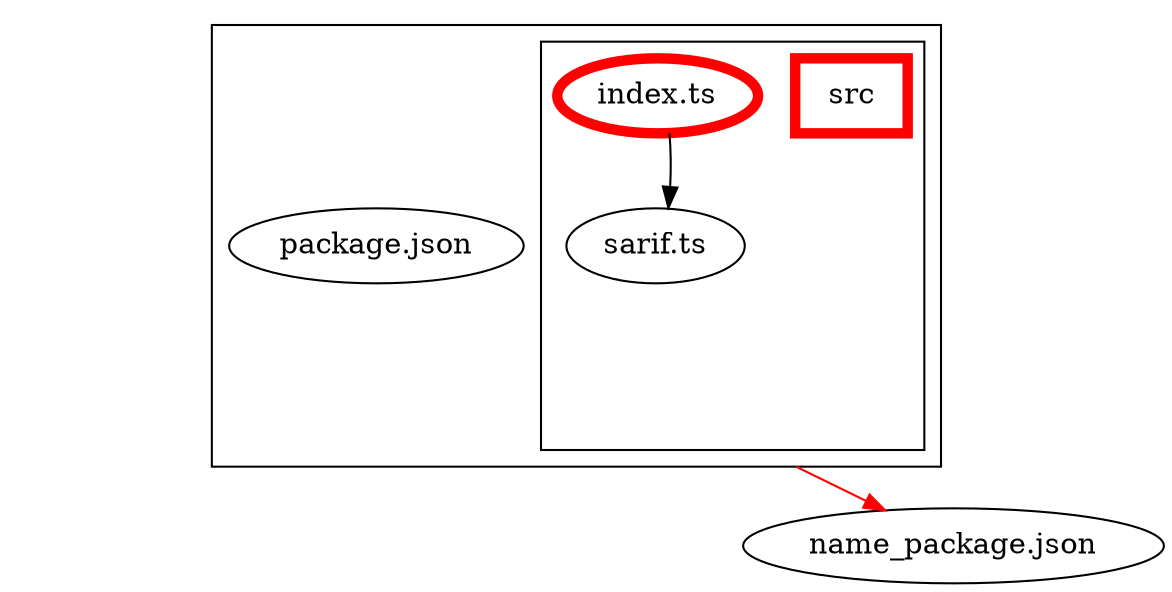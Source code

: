 digraph "dependency-graph-[object Object]" {
  compound = true;
  "dependency-graph-[object Object]" [
    style = "invis";
  ];
  "src/sarif.ts";
  "package.json";
  "exit_src";
  "name_package.json";
  subgraph "cluster_src" {
    color = "#000000";
    label = "";
    "name_src" [
      penwidth = 5;
      shape = "rectangle";
      color = "#ff0000";
      label = "src";
    ];
    "exit_src" [
      style = "invis";
    ];
    "package.json" [
      label = "package.json";
    ];
    subgraph "cluster_src" {
      color = "#000000";
      label = "";
      "name_src" [
        penwidth = 5;
        shape = "rectangle";
        color = "#ff0000";
        label = "src";
      ];
      "exit_src" [
        style = "invis";
      ];
      "src/index.ts" [
        label = "index.ts";
        color = "#ff0000";
        penwidth = 5;
      ];
      "src/sarif.ts" [
        label = "sarif.ts";
      ];
      "src/index.ts" -> "exit_src" [
        style = "invis";
      ];
      "src/sarif.ts" -> "exit_src" [
        style = "invis";
      ];
    }
    "package.json" -> "exit_src" [
      style = "invis";
    ];
    "exit_src" -> "exit_src" [
      style = "invis";
    ];
    "exit_src" -> "exit_src" [
      style = "invis";
    ];
  }
  "exit_src" -> "dependency-graph-[object Object]" [
    style = "invis";
  ];
  "src/index.ts" -> "src/sarif.ts" [
    style = "invis";
  ];
  "src/index.ts" -> "src/sarif.ts" [
    style = "solid";
    ltail = "cluster_src/index.ts";
    lhead = "cluster_src/sarif.ts";
    color = "black";
  ];
  "exit_src" -> "name_package.json" [
    style = "solid";
    ltail = "cluster_src";
    lhead = "cluster_package.json";
    color = "#ff0000";
  ];
}